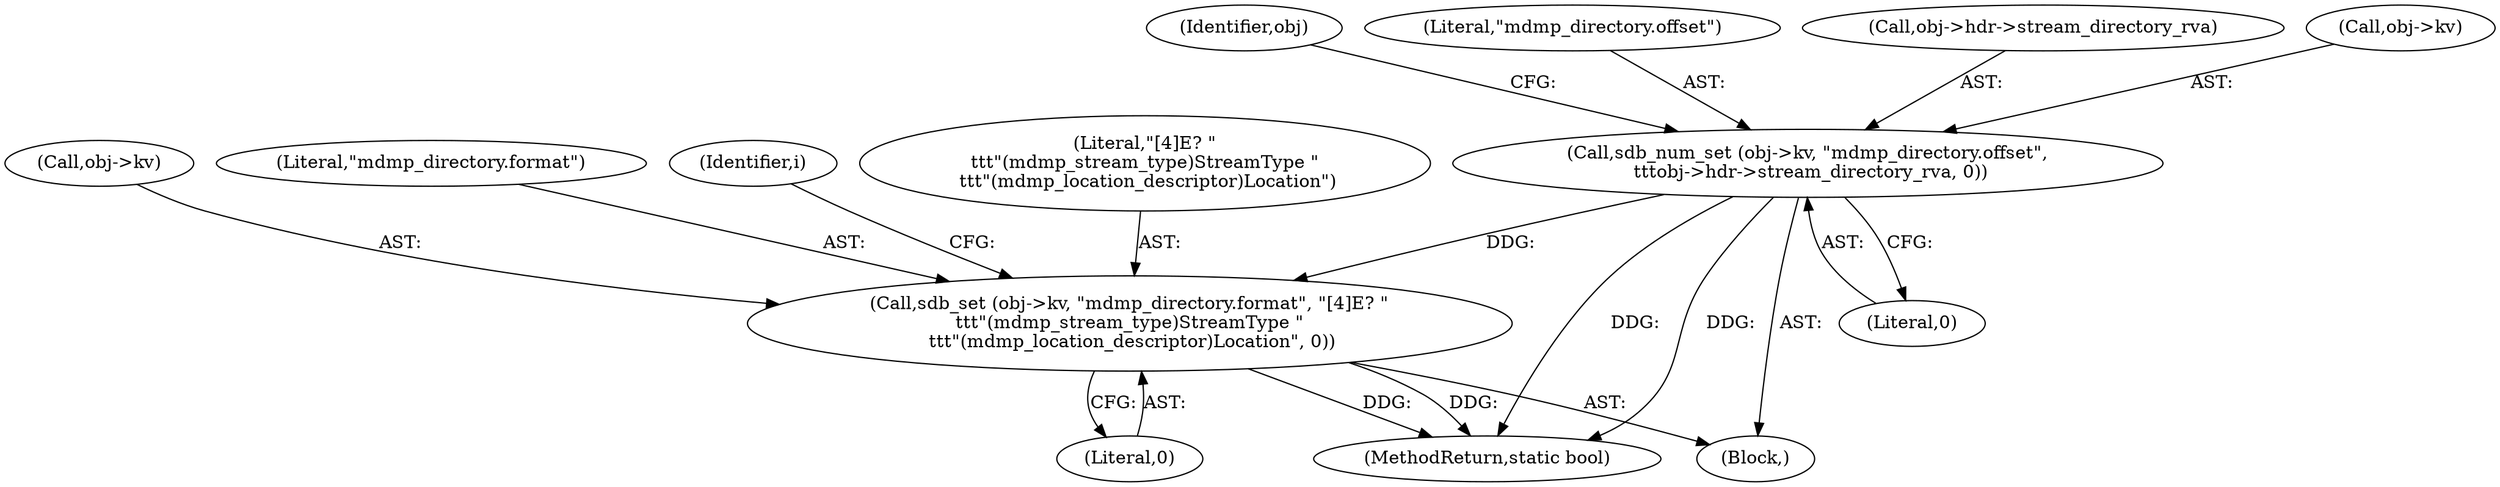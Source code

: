 digraph "0_radare2_40b021ba29c8f90ccf7c879fde2580bc73a17e8e@pointer" {
"1000120" [label="(Call,sdb_num_set (obj->kv, \"mdmp_directory.offset\",\n \t\t\tobj->hdr->stream_directory_rva, 0))"];
"1000131" [label="(Call,sdb_set (obj->kv, \"mdmp_directory.format\", \"[4]E? \"\n\t\t\t\"(mdmp_stream_type)StreamType \"\n \t\t\t\"(mdmp_location_descriptor)Location\", 0))"];
"1000130" [label="(Literal,0)"];
"1000133" [label="(Identifier,obj)"];
"1000132" [label="(Call,obj->kv)"];
"1000124" [label="(Literal,\"mdmp_directory.offset\")"];
"1000125" [label="(Call,obj->hdr->stream_directory_rva)"];
"1000135" [label="(Literal,\"mdmp_directory.format\")"];
"1000103" [label="(Block,)"];
"1000137" [label="(Literal,0)"];
"1000121" [label="(Call,obj->kv)"];
"1000120" [label="(Call,sdb_num_set (obj->kv, \"mdmp_directory.offset\",\n \t\t\tobj->hdr->stream_directory_rva, 0))"];
"1000140" [label="(Identifier,i)"];
"1000131" [label="(Call,sdb_set (obj->kv, \"mdmp_directory.format\", \"[4]E? \"\n\t\t\t\"(mdmp_stream_type)StreamType \"\n \t\t\t\"(mdmp_location_descriptor)Location\", 0))"];
"1000169" [label="(MethodReturn,static bool)"];
"1000136" [label="(Literal,\"[4]E? \"\n\t\t\t\"(mdmp_stream_type)StreamType \"\n \t\t\t\"(mdmp_location_descriptor)Location\")"];
"1000120" -> "1000103"  [label="AST: "];
"1000120" -> "1000130"  [label="CFG: "];
"1000121" -> "1000120"  [label="AST: "];
"1000124" -> "1000120"  [label="AST: "];
"1000125" -> "1000120"  [label="AST: "];
"1000130" -> "1000120"  [label="AST: "];
"1000133" -> "1000120"  [label="CFG: "];
"1000120" -> "1000169"  [label="DDG: "];
"1000120" -> "1000169"  [label="DDG: "];
"1000120" -> "1000131"  [label="DDG: "];
"1000131" -> "1000103"  [label="AST: "];
"1000131" -> "1000137"  [label="CFG: "];
"1000132" -> "1000131"  [label="AST: "];
"1000135" -> "1000131"  [label="AST: "];
"1000136" -> "1000131"  [label="AST: "];
"1000137" -> "1000131"  [label="AST: "];
"1000140" -> "1000131"  [label="CFG: "];
"1000131" -> "1000169"  [label="DDG: "];
"1000131" -> "1000169"  [label="DDG: "];
}
